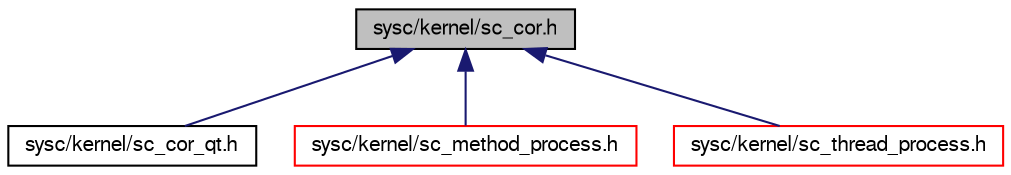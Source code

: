 digraph G
{
  edge [fontname="FreeSans",fontsize="10",labelfontname="FreeSans",labelfontsize="10"];
  node [fontname="FreeSans",fontsize="10",shape=record];
  Node1 [label="sysc/kernel/sc_cor.h",height=0.2,width=0.4,color="black", fillcolor="grey75", style="filled" fontcolor="black"];
  Node1 -> Node2 [dir=back,color="midnightblue",fontsize="10",style="solid",fontname="FreeSans"];
  Node2 [label="sysc/kernel/sc_cor_qt.h",height=0.2,width=0.4,color="black", fillcolor="white", style="filled",URL="$a00348.html"];
  Node1 -> Node3 [dir=back,color="midnightblue",fontsize="10",style="solid",fontname="FreeSans"];
  Node3 [label="sysc/kernel/sc_method_process.h",height=0.2,width=0.4,color="red", fillcolor="white", style="filled",URL="$a00357.html"];
  Node1 -> Node4 [dir=back,color="midnightblue",fontsize="10",style="solid",fontname="FreeSans"];
  Node4 [label="sysc/kernel/sc_thread_process.h",height=0.2,width=0.4,color="red", fillcolor="white", style="filled",URL="$a00377.html"];
}
